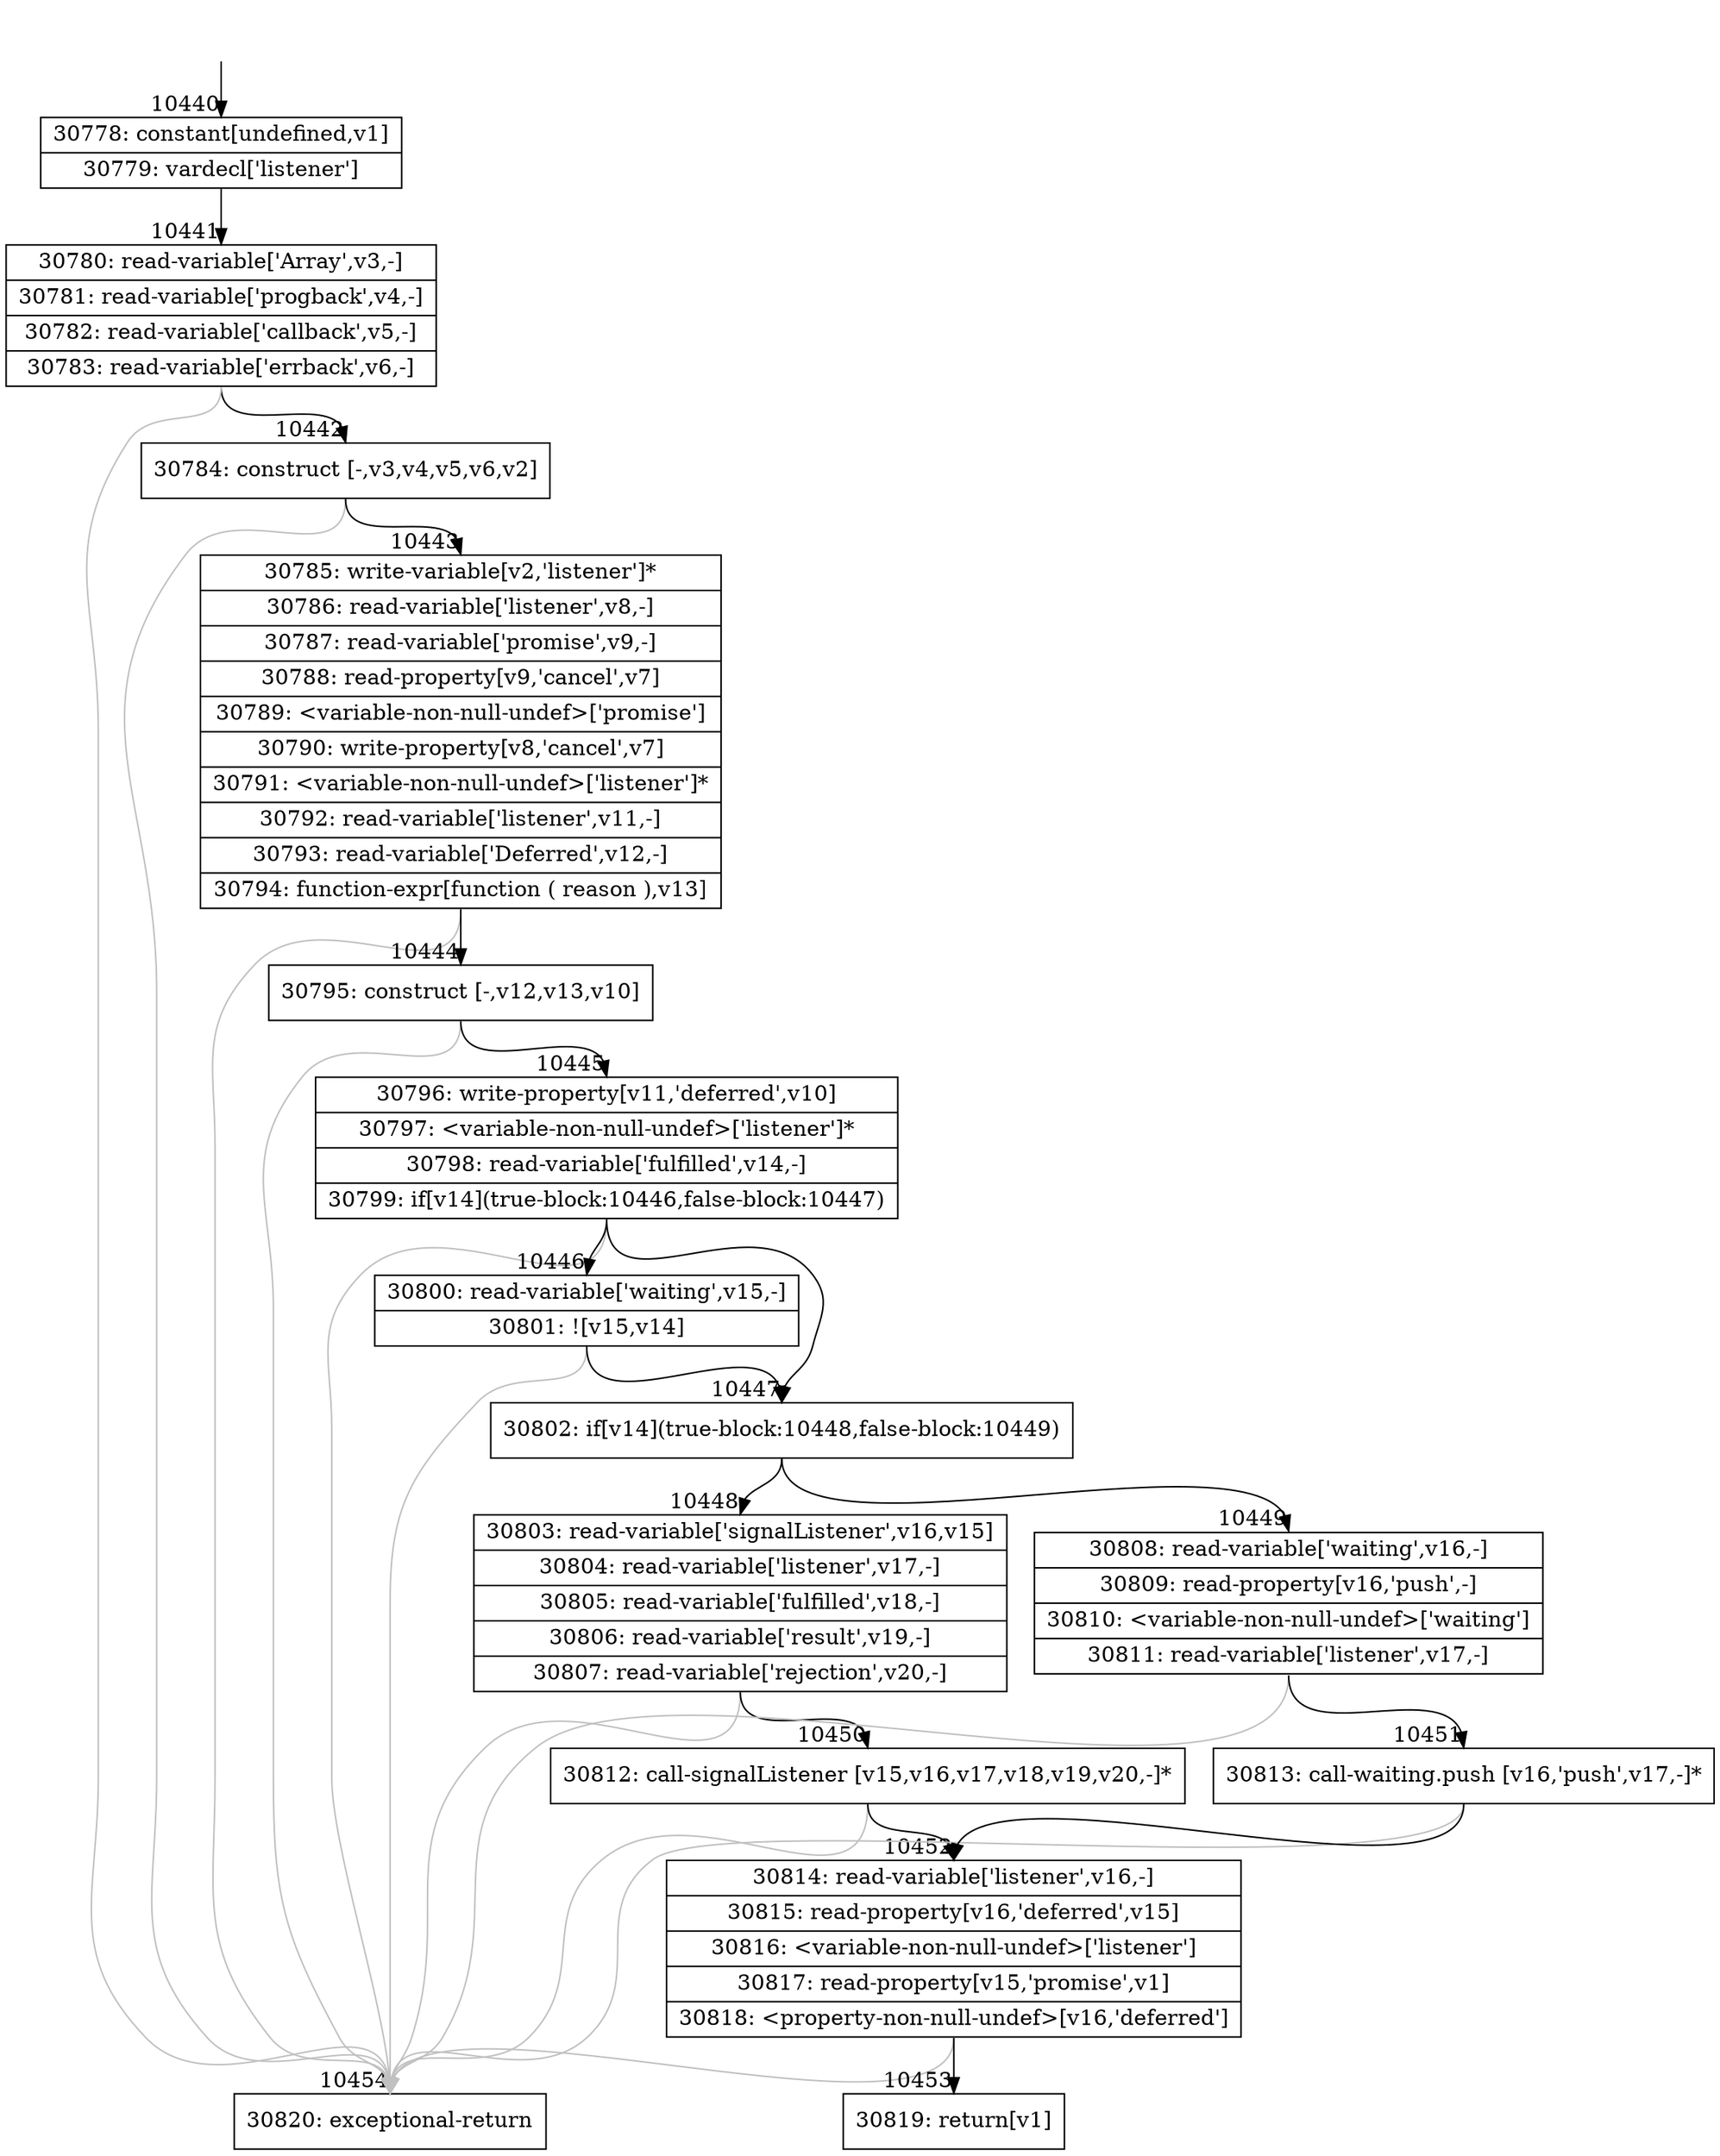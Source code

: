 digraph {
rankdir="TD"
BB_entry758[shape=none,label=""];
BB_entry758 -> BB10440 [tailport=s, headport=n, headlabel="    10440"]
BB10440 [shape=record label="{30778: constant[undefined,v1]|30779: vardecl['listener']}" ] 
BB10440 -> BB10441 [tailport=s, headport=n, headlabel="      10441"]
BB10441 [shape=record label="{30780: read-variable['Array',v3,-]|30781: read-variable['progback',v4,-]|30782: read-variable['callback',v5,-]|30783: read-variable['errback',v6,-]}" ] 
BB10441 -> BB10442 [tailport=s, headport=n, headlabel="      10442"]
BB10441 -> BB10454 [tailport=s, headport=n, color=gray, headlabel="      10454"]
BB10442 [shape=record label="{30784: construct [-,v3,v4,v5,v6,v2]}" ] 
BB10442 -> BB10443 [tailport=s, headport=n, headlabel="      10443"]
BB10442 -> BB10454 [tailport=s, headport=n, color=gray]
BB10443 [shape=record label="{30785: write-variable[v2,'listener']*|30786: read-variable['listener',v8,-]|30787: read-variable['promise',v9,-]|30788: read-property[v9,'cancel',v7]|30789: \<variable-non-null-undef\>['promise']|30790: write-property[v8,'cancel',v7]|30791: \<variable-non-null-undef\>['listener']*|30792: read-variable['listener',v11,-]|30793: read-variable['Deferred',v12,-]|30794: function-expr[function ( reason ),v13]}" ] 
BB10443 -> BB10444 [tailport=s, headport=n, headlabel="      10444"]
BB10443 -> BB10454 [tailport=s, headport=n, color=gray]
BB10444 [shape=record label="{30795: construct [-,v12,v13,v10]}" ] 
BB10444 -> BB10445 [tailport=s, headport=n, headlabel="      10445"]
BB10444 -> BB10454 [tailport=s, headport=n, color=gray]
BB10445 [shape=record label="{30796: write-property[v11,'deferred',v10]|30797: \<variable-non-null-undef\>['listener']*|30798: read-variable['fulfilled',v14,-]|30799: if[v14](true-block:10446,false-block:10447)}" ] 
BB10445 -> BB10447 [tailport=s, headport=n, headlabel="      10447"]
BB10445 -> BB10446 [tailport=s, headport=n, headlabel="      10446"]
BB10445 -> BB10454 [tailport=s, headport=n, color=gray]
BB10446 [shape=record label="{30800: read-variable['waiting',v15,-]|30801: ![v15,v14]}" ] 
BB10446 -> BB10447 [tailport=s, headport=n]
BB10446 -> BB10454 [tailport=s, headport=n, color=gray]
BB10447 [shape=record label="{30802: if[v14](true-block:10448,false-block:10449)}" ] 
BB10447 -> BB10448 [tailport=s, headport=n, headlabel="      10448"]
BB10447 -> BB10449 [tailport=s, headport=n, headlabel="      10449"]
BB10448 [shape=record label="{30803: read-variable['signalListener',v16,v15]|30804: read-variable['listener',v17,-]|30805: read-variable['fulfilled',v18,-]|30806: read-variable['result',v19,-]|30807: read-variable['rejection',v20,-]}" ] 
BB10448 -> BB10450 [tailport=s, headport=n, headlabel="      10450"]
BB10448 -> BB10454 [tailport=s, headport=n, color=gray]
BB10449 [shape=record label="{30808: read-variable['waiting',v16,-]|30809: read-property[v16,'push',-]|30810: \<variable-non-null-undef\>['waiting']|30811: read-variable['listener',v17,-]}" ] 
BB10449 -> BB10451 [tailport=s, headport=n, headlabel="      10451"]
BB10449 -> BB10454 [tailport=s, headport=n, color=gray]
BB10450 [shape=record label="{30812: call-signalListener [v15,v16,v17,v18,v19,v20,-]*}" ] 
BB10450 -> BB10452 [tailport=s, headport=n, headlabel="      10452"]
BB10450 -> BB10454 [tailport=s, headport=n, color=gray]
BB10451 [shape=record label="{30813: call-waiting.push [v16,'push',v17,-]*}" ] 
BB10451 -> BB10452 [tailport=s, headport=n]
BB10451 -> BB10454 [tailport=s, headport=n, color=gray]
BB10452 [shape=record label="{30814: read-variable['listener',v16,-]|30815: read-property[v16,'deferred',v15]|30816: \<variable-non-null-undef\>['listener']|30817: read-property[v15,'promise',v1]|30818: \<property-non-null-undef\>[v16,'deferred']}" ] 
BB10452 -> BB10453 [tailport=s, headport=n, headlabel="      10453"]
BB10452 -> BB10454 [tailport=s, headport=n, color=gray]
BB10453 [shape=record label="{30819: return[v1]}" ] 
BB10454 [shape=record label="{30820: exceptional-return}" ] 
//#$~ 14725
}
